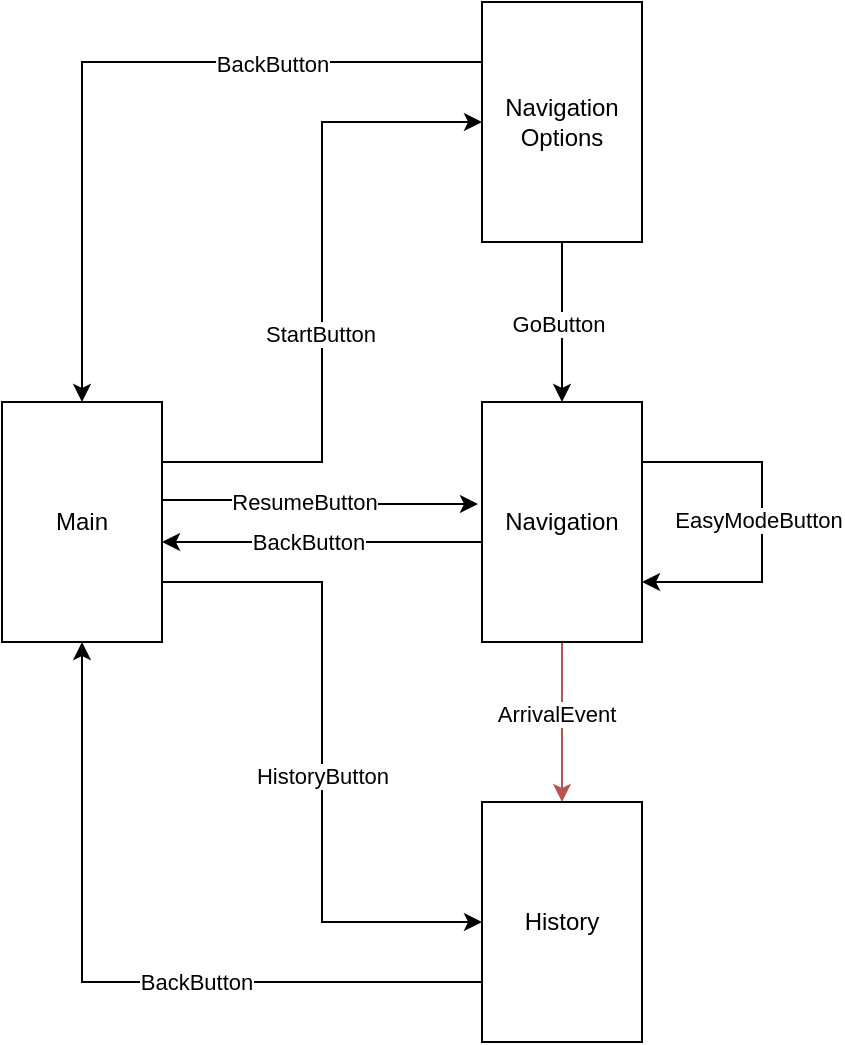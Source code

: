 <mxfile version="24.7.17">
  <diagram name="Seite-1" id="JhHq1IQVC20DQAt83Nid">
    <mxGraphModel dx="880" dy="532" grid="1" gridSize="10" guides="1" tooltips="1" connect="1" arrows="1" fold="1" page="1" pageScale="1" pageWidth="827" pageHeight="1169" math="0" shadow="0">
      <root>
        <mxCell id="0" />
        <mxCell id="1" parent="0" />
        <mxCell id="azKyScBbU76Y4fru5Uq9-5" style="edgeStyle=orthogonalEdgeStyle;rounded=0;orthogonalLoop=1;jettySize=auto;html=1;exitX=0.25;exitY=0;exitDx=0;exitDy=0;entryX=0.5;entryY=1;entryDx=0;entryDy=0;" edge="1" parent="1" source="azKyScBbU76Y4fru5Uq9-1" target="azKyScBbU76Y4fru5Uq9-2">
          <mxGeometry relative="1" as="geometry" />
        </mxCell>
        <mxCell id="azKyScBbU76Y4fru5Uq9-8" value="StartButton" style="edgeLabel;html=1;align=center;verticalAlign=middle;resizable=0;points=[];" vertex="1" connectable="0" parent="azKyScBbU76Y4fru5Uq9-5">
          <mxGeometry x="-0.124" y="1" relative="1" as="geometry">
            <mxPoint as="offset" />
          </mxGeometry>
        </mxCell>
        <mxCell id="azKyScBbU76Y4fru5Uq9-6" style="edgeStyle=orthogonalEdgeStyle;rounded=0;orthogonalLoop=1;jettySize=auto;html=1;entryX=0.425;entryY=1.025;entryDx=0;entryDy=0;exitX=0.408;exitY=0.013;exitDx=0;exitDy=0;exitPerimeter=0;entryPerimeter=0;" edge="1" parent="1" source="azKyScBbU76Y4fru5Uq9-1" target="azKyScBbU76Y4fru5Uq9-3">
          <mxGeometry relative="1" as="geometry" />
        </mxCell>
        <mxCell id="azKyScBbU76Y4fru5Uq9-9" value="ResumeButton" style="edgeLabel;html=1;align=center;verticalAlign=middle;resizable=0;points=[];" vertex="1" connectable="0" parent="azKyScBbU76Y4fru5Uq9-6">
          <mxGeometry x="-0.113" y="-1" relative="1" as="geometry">
            <mxPoint as="offset" />
          </mxGeometry>
        </mxCell>
        <mxCell id="azKyScBbU76Y4fru5Uq9-7" style="edgeStyle=orthogonalEdgeStyle;rounded=0;orthogonalLoop=1;jettySize=auto;html=1;exitX=0.75;exitY=0;exitDx=0;exitDy=0;entryX=0.5;entryY=1;entryDx=0;entryDy=0;" edge="1" parent="1" source="azKyScBbU76Y4fru5Uq9-1" target="azKyScBbU76Y4fru5Uq9-4">
          <mxGeometry relative="1" as="geometry" />
        </mxCell>
        <mxCell id="azKyScBbU76Y4fru5Uq9-10" value="HistoryButton" style="edgeLabel;html=1;align=center;verticalAlign=middle;resizable=0;points=[];" vertex="1" connectable="0" parent="azKyScBbU76Y4fru5Uq9-7">
          <mxGeometry x="0.069" relative="1" as="geometry">
            <mxPoint as="offset" />
          </mxGeometry>
        </mxCell>
        <mxCell id="azKyScBbU76Y4fru5Uq9-1" value="Main" style="rounded=0;whiteSpace=wrap;html=1;direction=south;" vertex="1" parent="1">
          <mxGeometry x="40" y="200" width="80" height="120" as="geometry" />
        </mxCell>
        <mxCell id="azKyScBbU76Y4fru5Uq9-13" style="edgeStyle=orthogonalEdgeStyle;rounded=0;orthogonalLoop=1;jettySize=auto;html=1;exitX=1;exitY=0.5;exitDx=0;exitDy=0;entryX=0;entryY=0.5;entryDx=0;entryDy=0;" edge="1" parent="1" source="azKyScBbU76Y4fru5Uq9-2" target="azKyScBbU76Y4fru5Uq9-3">
          <mxGeometry relative="1" as="geometry" />
        </mxCell>
        <mxCell id="azKyScBbU76Y4fru5Uq9-14" value="GoButton" style="edgeLabel;html=1;align=center;verticalAlign=middle;resizable=0;points=[];" vertex="1" connectable="0" parent="azKyScBbU76Y4fru5Uq9-13">
          <mxGeometry x="0.025" y="-2" relative="1" as="geometry">
            <mxPoint as="offset" />
          </mxGeometry>
        </mxCell>
        <mxCell id="azKyScBbU76Y4fru5Uq9-21" style="edgeStyle=orthogonalEdgeStyle;rounded=0;orthogonalLoop=1;jettySize=auto;html=1;exitX=0.25;exitY=1;exitDx=0;exitDy=0;entryX=0;entryY=0.5;entryDx=0;entryDy=0;" edge="1" parent="1" source="azKyScBbU76Y4fru5Uq9-2" target="azKyScBbU76Y4fru5Uq9-1">
          <mxGeometry relative="1" as="geometry" />
        </mxCell>
        <mxCell id="azKyScBbU76Y4fru5Uq9-22" value="BackButton" style="edgeLabel;html=1;align=center;verticalAlign=middle;resizable=0;points=[];" vertex="1" connectable="0" parent="azKyScBbU76Y4fru5Uq9-21">
          <mxGeometry x="-0.432" y="1" relative="1" as="geometry">
            <mxPoint as="offset" />
          </mxGeometry>
        </mxCell>
        <mxCell id="azKyScBbU76Y4fru5Uq9-2" value="Navigation Options" style="rounded=0;whiteSpace=wrap;html=1;direction=south;" vertex="1" parent="1">
          <mxGeometry x="280" width="80" height="120" as="geometry" />
        </mxCell>
        <mxCell id="azKyScBbU76Y4fru5Uq9-15" style="edgeStyle=orthogonalEdgeStyle;rounded=0;orthogonalLoop=1;jettySize=auto;html=1;exitX=1;exitY=0.5;exitDx=0;exitDy=0;entryX=0;entryY=0.5;entryDx=0;entryDy=0;fillColor=#f8cecc;strokeColor=#b85450;" edge="1" parent="1" source="azKyScBbU76Y4fru5Uq9-3" target="azKyScBbU76Y4fru5Uq9-4">
          <mxGeometry relative="1" as="geometry" />
        </mxCell>
        <mxCell id="azKyScBbU76Y4fru5Uq9-16" value="ArrivalEvent" style="edgeLabel;html=1;align=center;verticalAlign=middle;resizable=0;points=[];" vertex="1" connectable="0" parent="azKyScBbU76Y4fru5Uq9-15">
          <mxGeometry x="-0.1" y="-3" relative="1" as="geometry">
            <mxPoint as="offset" />
          </mxGeometry>
        </mxCell>
        <mxCell id="azKyScBbU76Y4fru5Uq9-17" style="edgeStyle=orthogonalEdgeStyle;rounded=0;orthogonalLoop=1;jettySize=auto;html=1;exitX=0.25;exitY=0;exitDx=0;exitDy=0;entryX=0.75;entryY=0;entryDx=0;entryDy=0;" edge="1" parent="1" source="azKyScBbU76Y4fru5Uq9-3" target="azKyScBbU76Y4fru5Uq9-3">
          <mxGeometry relative="1" as="geometry">
            <mxPoint x="440" y="230" as="targetPoint" />
            <Array as="points">
              <mxPoint x="420" y="230" />
              <mxPoint x="420" y="290" />
            </Array>
          </mxGeometry>
        </mxCell>
        <mxCell id="azKyScBbU76Y4fru5Uq9-18" value="EasyModeButton" style="edgeLabel;html=1;align=center;verticalAlign=middle;resizable=0;points=[];" vertex="1" connectable="0" parent="azKyScBbU76Y4fru5Uq9-17">
          <mxGeometry x="-0.014" y="-2" relative="1" as="geometry">
            <mxPoint as="offset" />
          </mxGeometry>
        </mxCell>
        <mxCell id="azKyScBbU76Y4fru5Uq9-19" style="edgeStyle=orthogonalEdgeStyle;rounded=0;orthogonalLoop=1;jettySize=auto;html=1;exitX=0.5;exitY=1;exitDx=0;exitDy=0;" edge="1" parent="1">
          <mxGeometry relative="1" as="geometry">
            <mxPoint x="280" y="270" as="sourcePoint" />
            <mxPoint x="120" y="270" as="targetPoint" />
          </mxGeometry>
        </mxCell>
        <mxCell id="azKyScBbU76Y4fru5Uq9-20" value="BackButton" style="edgeLabel;html=1;align=center;verticalAlign=middle;resizable=0;points=[];" vertex="1" connectable="0" parent="azKyScBbU76Y4fru5Uq9-19">
          <mxGeometry x="0.087" relative="1" as="geometry">
            <mxPoint as="offset" />
          </mxGeometry>
        </mxCell>
        <mxCell id="azKyScBbU76Y4fru5Uq9-3" value="Navigation" style="rounded=0;whiteSpace=wrap;html=1;direction=south;" vertex="1" parent="1">
          <mxGeometry x="280" y="200" width="80" height="120" as="geometry" />
        </mxCell>
        <mxCell id="azKyScBbU76Y4fru5Uq9-11" style="edgeStyle=orthogonalEdgeStyle;rounded=0;orthogonalLoop=1;jettySize=auto;html=1;exitX=0.75;exitY=1;exitDx=0;exitDy=0;entryX=1;entryY=0.5;entryDx=0;entryDy=0;" edge="1" parent="1" source="azKyScBbU76Y4fru5Uq9-4" target="azKyScBbU76Y4fru5Uq9-1">
          <mxGeometry relative="1" as="geometry" />
        </mxCell>
        <mxCell id="azKyScBbU76Y4fru5Uq9-12" value="BackButton" style="edgeLabel;html=1;align=center;verticalAlign=middle;resizable=0;points=[];" vertex="1" connectable="0" parent="azKyScBbU76Y4fru5Uq9-11">
          <mxGeometry x="-0.224" relative="1" as="geometry">
            <mxPoint as="offset" />
          </mxGeometry>
        </mxCell>
        <mxCell id="azKyScBbU76Y4fru5Uq9-4" value="History" style="rounded=0;whiteSpace=wrap;html=1;direction=south;" vertex="1" parent="1">
          <mxGeometry x="280" y="400" width="80" height="120" as="geometry" />
        </mxCell>
      </root>
    </mxGraphModel>
  </diagram>
</mxfile>
